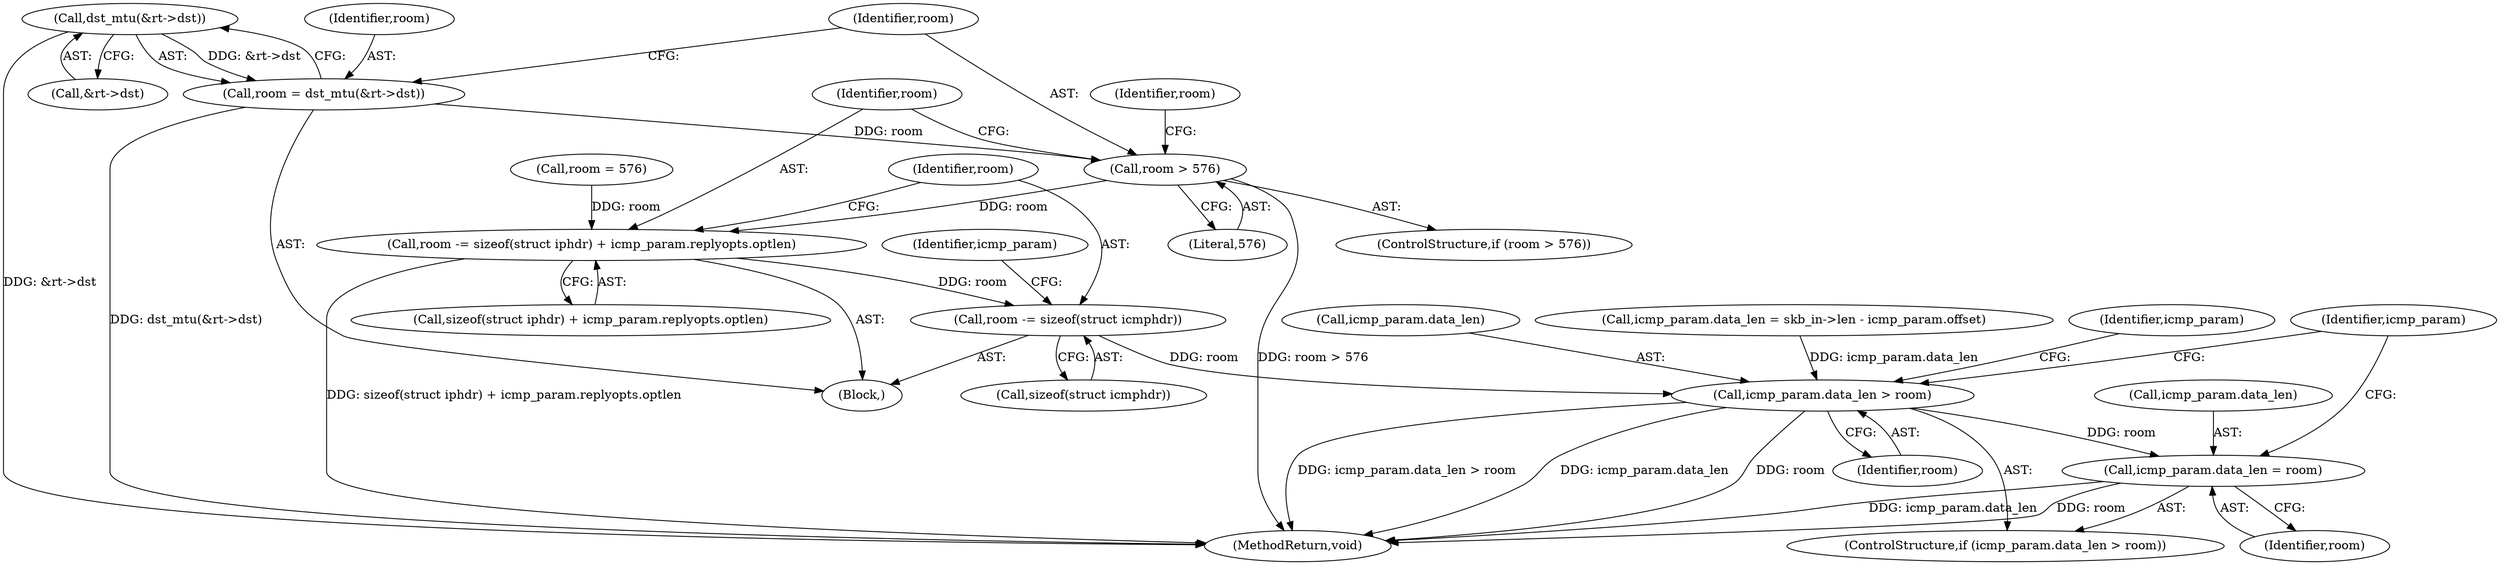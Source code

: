 digraph "0_linux_f6d8bd051c391c1c0458a30b2a7abcd939329259_13@pointer" {
"1000407" [label="(Call,dst_mtu(&rt->dst))"];
"1000405" [label="(Call,room = dst_mtu(&rt->dst))"];
"1000413" [label="(Call,room > 576)"];
"1000419" [label="(Call,room -= sizeof(struct iphdr) + icmp_param.replyopts.optlen)"];
"1000429" [label="(Call,room -= sizeof(struct icmphdr))"];
"1000445" [label="(Call,icmp_param.data_len > room)"];
"1000450" [label="(Call,icmp_param.data_len = room)"];
"1000444" [label="(ControlStructure,if (icmp_param.data_len > room))"];
"1000449" [label="(Identifier,room)"];
"1000431" [label="(Call,sizeof(struct icmphdr))"];
"1000414" [label="(Identifier,room)"];
"1000413" [label="(Call,room > 576)"];
"1000451" [label="(Call,icmp_param.data_len)"];
"1000430" [label="(Identifier,room)"];
"1000435" [label="(Identifier,icmp_param)"];
"1000450" [label="(Call,icmp_param.data_len = room)"];
"1000433" [label="(Call,icmp_param.data_len = skb_in->len - icmp_param.offset)"];
"1000415" [label="(Literal,576)"];
"1000115" [label="(Block,)"];
"1000429" [label="(Call,room -= sizeof(struct icmphdr))"];
"1000412" [label="(ControlStructure,if (room > 576))"];
"1000407" [label="(Call,dst_mtu(&rt->dst))"];
"1000420" [label="(Identifier,room)"];
"1000419" [label="(Call,room -= sizeof(struct iphdr) + icmp_param.replyopts.optlen)"];
"1000417" [label="(Identifier,room)"];
"1000452" [label="(Identifier,icmp_param)"];
"1000457" [label="(Identifier,icmp_param)"];
"1000454" [label="(Identifier,room)"];
"1000421" [label="(Call,sizeof(struct iphdr) + icmp_param.replyopts.optlen)"];
"1000406" [label="(Identifier,room)"];
"1000445" [label="(Call,icmp_param.data_len > room)"];
"1000408" [label="(Call,&rt->dst)"];
"1000405" [label="(Call,room = dst_mtu(&rt->dst))"];
"1000446" [label="(Call,icmp_param.data_len)"];
"1000475" [label="(MethodReturn,void)"];
"1000416" [label="(Call,room = 576)"];
"1000407" -> "1000405"  [label="AST: "];
"1000407" -> "1000408"  [label="CFG: "];
"1000408" -> "1000407"  [label="AST: "];
"1000405" -> "1000407"  [label="CFG: "];
"1000407" -> "1000475"  [label="DDG: &rt->dst"];
"1000407" -> "1000405"  [label="DDG: &rt->dst"];
"1000405" -> "1000115"  [label="AST: "];
"1000406" -> "1000405"  [label="AST: "];
"1000414" -> "1000405"  [label="CFG: "];
"1000405" -> "1000475"  [label="DDG: dst_mtu(&rt->dst)"];
"1000405" -> "1000413"  [label="DDG: room"];
"1000413" -> "1000412"  [label="AST: "];
"1000413" -> "1000415"  [label="CFG: "];
"1000414" -> "1000413"  [label="AST: "];
"1000415" -> "1000413"  [label="AST: "];
"1000417" -> "1000413"  [label="CFG: "];
"1000420" -> "1000413"  [label="CFG: "];
"1000413" -> "1000475"  [label="DDG: room > 576"];
"1000413" -> "1000419"  [label="DDG: room"];
"1000419" -> "1000115"  [label="AST: "];
"1000419" -> "1000421"  [label="CFG: "];
"1000420" -> "1000419"  [label="AST: "];
"1000421" -> "1000419"  [label="AST: "];
"1000430" -> "1000419"  [label="CFG: "];
"1000419" -> "1000475"  [label="DDG: sizeof(struct iphdr) + icmp_param.replyopts.optlen"];
"1000416" -> "1000419"  [label="DDG: room"];
"1000419" -> "1000429"  [label="DDG: room"];
"1000429" -> "1000115"  [label="AST: "];
"1000429" -> "1000431"  [label="CFG: "];
"1000430" -> "1000429"  [label="AST: "];
"1000431" -> "1000429"  [label="AST: "];
"1000435" -> "1000429"  [label="CFG: "];
"1000429" -> "1000445"  [label="DDG: room"];
"1000445" -> "1000444"  [label="AST: "];
"1000445" -> "1000449"  [label="CFG: "];
"1000446" -> "1000445"  [label="AST: "];
"1000449" -> "1000445"  [label="AST: "];
"1000452" -> "1000445"  [label="CFG: "];
"1000457" -> "1000445"  [label="CFG: "];
"1000445" -> "1000475"  [label="DDG: icmp_param.data_len"];
"1000445" -> "1000475"  [label="DDG: room"];
"1000445" -> "1000475"  [label="DDG: icmp_param.data_len > room"];
"1000433" -> "1000445"  [label="DDG: icmp_param.data_len"];
"1000445" -> "1000450"  [label="DDG: room"];
"1000450" -> "1000444"  [label="AST: "];
"1000450" -> "1000454"  [label="CFG: "];
"1000451" -> "1000450"  [label="AST: "];
"1000454" -> "1000450"  [label="AST: "];
"1000457" -> "1000450"  [label="CFG: "];
"1000450" -> "1000475"  [label="DDG: icmp_param.data_len"];
"1000450" -> "1000475"  [label="DDG: room"];
}
